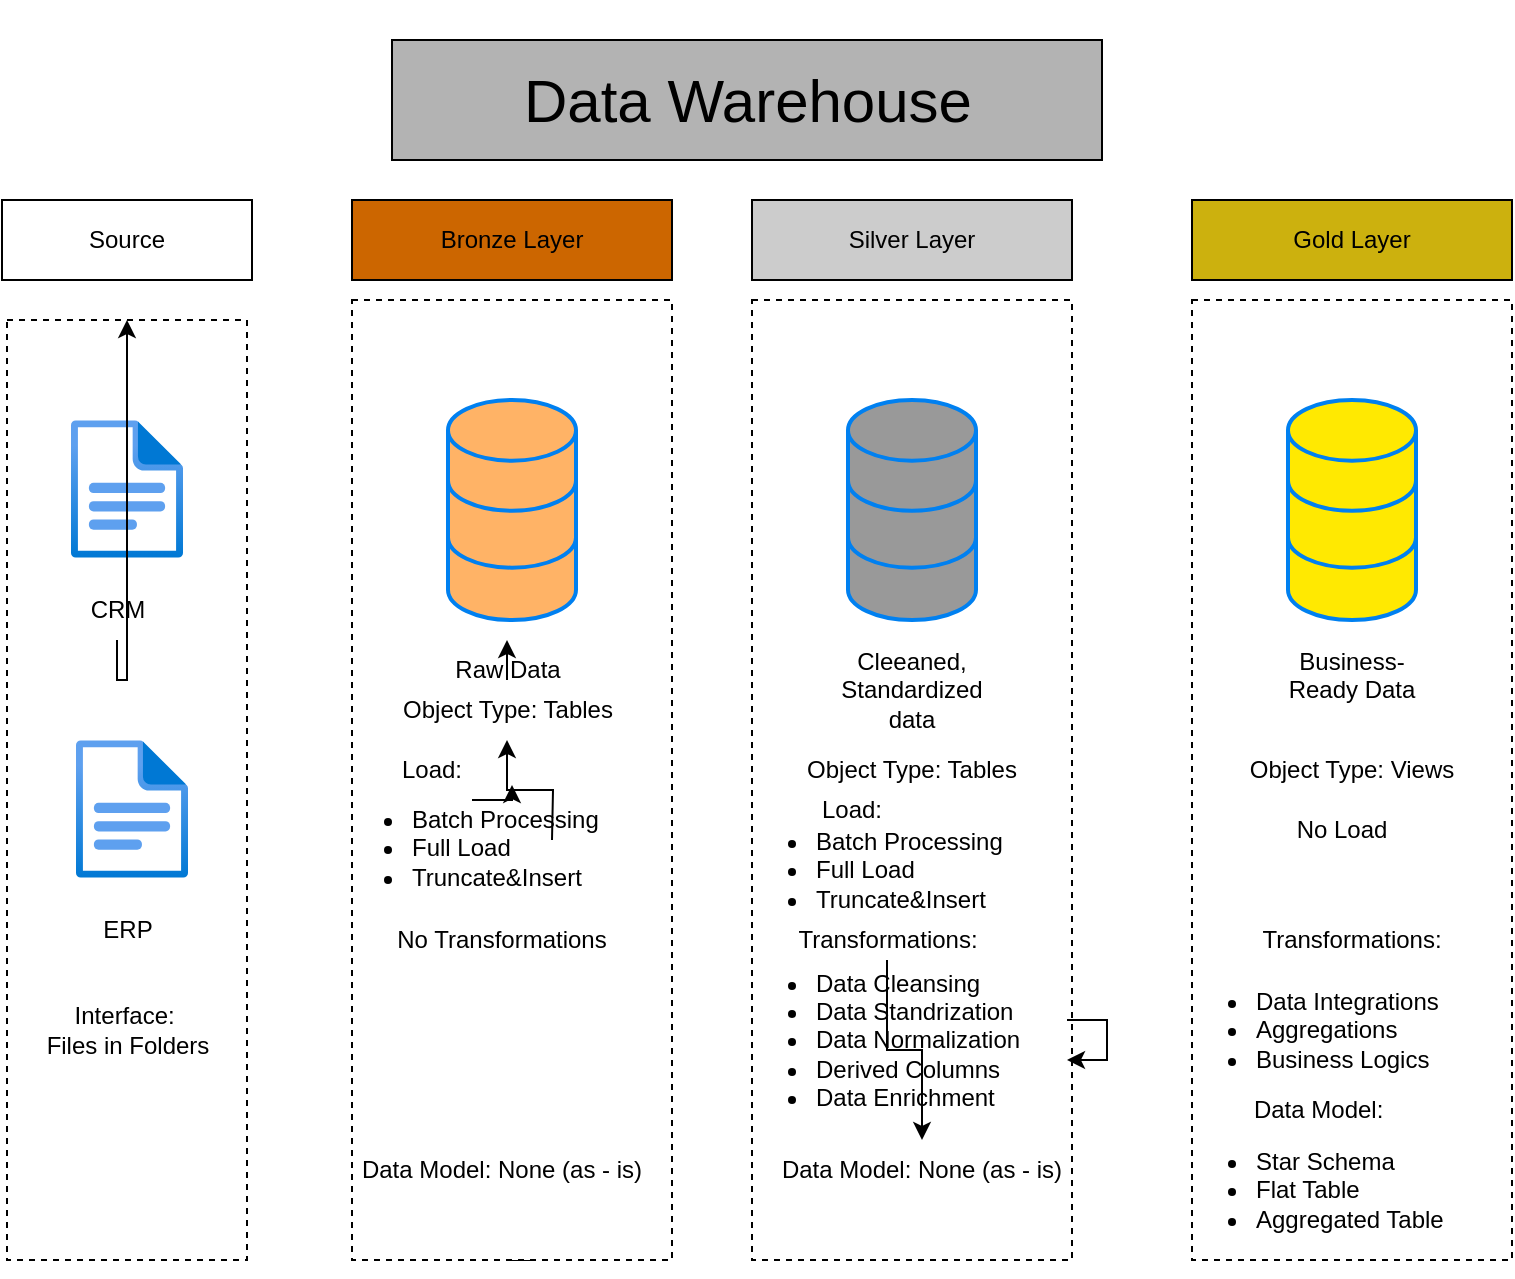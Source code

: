 <mxfile version="28.2.5">
  <diagram name="Page-1" id="uk0p3cGCQRxYeqAQd29r">
    <mxGraphModel dx="1489" dy="894" grid="1" gridSize="10" guides="1" tooltips="1" connect="1" arrows="1" fold="1" page="1" pageScale="1" pageWidth="850" pageHeight="1100" background="#ffffff" math="0" shadow="0">
      <root>
        <mxCell id="0" />
        <mxCell id="1" parent="0" />
        <mxCell id="6zI-GJiDNZlxGQm6XWn--1" value="" style="rounded=0;whiteSpace=wrap;html=1;fillColor=#FFFFFF;dashed=1;strokeColor=#000000;" vertex="1" parent="1">
          <mxGeometry x="42.5" y="170" width="120" height="470" as="geometry" />
        </mxCell>
        <mxCell id="6zI-GJiDNZlxGQm6XWn--36" style="edgeStyle=orthogonalEdgeStyle;rounded=0;orthogonalLoop=1;jettySize=auto;html=1;exitX=0.5;exitY=1;exitDx=0;exitDy=0;" edge="1" parent="1" source="6zI-GJiDNZlxGQm6XWn--2">
          <mxGeometry relative="1" as="geometry">
            <mxPoint x="305" y="620" as="targetPoint" />
          </mxGeometry>
        </mxCell>
        <mxCell id="6zI-GJiDNZlxGQm6XWn--2" value="" style="rounded=0;whiteSpace=wrap;html=1;fillColor=#FFFFFF;dashed=1;strokeColor=#000000;" vertex="1" parent="1">
          <mxGeometry x="215" y="160" width="160" height="480" as="geometry" />
        </mxCell>
        <mxCell id="6zI-GJiDNZlxGQm6XWn--3" value="" style="rounded=0;whiteSpace=wrap;html=1;fillColor=#FFFFFF;dashed=1;strokeColor=#000000;" vertex="1" parent="1">
          <mxGeometry x="415" y="160" width="160" height="480" as="geometry" />
        </mxCell>
        <mxCell id="6zI-GJiDNZlxGQm6XWn--4" value="" style="rounded=0;whiteSpace=wrap;html=1;fillColor=#FFFFFF;dashed=1;strokeColor=#000000;" vertex="1" parent="1">
          <mxGeometry x="635" y="160" width="160" height="480" as="geometry" />
        </mxCell>
        <mxCell id="6zI-GJiDNZlxGQm6XWn--5" value="Source" style="rounded=0;whiteSpace=wrap;html=1;fillColor=#FFFFFF;strokeColor=#000000;fontColor=#000000;" vertex="1" parent="1">
          <mxGeometry x="40" y="110" width="125" height="40" as="geometry" />
        </mxCell>
        <mxCell id="6zI-GJiDNZlxGQm6XWn--6" value="Bronze Layer" style="rounded=0;whiteSpace=wrap;html=1;fillColor=#CC6600;" vertex="1" parent="1">
          <mxGeometry x="215" y="110" width="160" height="40" as="geometry" />
        </mxCell>
        <mxCell id="6zI-GJiDNZlxGQm6XWn--7" value="Silver Layer" style="rounded=0;whiteSpace=wrap;html=1;fillColor=#CCCCCC;" vertex="1" parent="1">
          <mxGeometry x="415" y="110" width="160" height="40" as="geometry" />
        </mxCell>
        <mxCell id="6zI-GJiDNZlxGQm6XWn--8" value="Gold Layer" style="rounded=0;whiteSpace=wrap;html=1;fillColor=#CCB10E;" vertex="1" parent="1">
          <mxGeometry x="635" y="110" width="160" height="40" as="geometry" />
        </mxCell>
        <mxCell id="6zI-GJiDNZlxGQm6XWn--10" value="" style="image;aspect=fixed;html=1;points=[];align=center;fontSize=12;image=img/lib/azure2/general/File.svg;" vertex="1" parent="1">
          <mxGeometry x="74.5" y="220" width="56.0" height="69" as="geometry" />
        </mxCell>
        <mxCell id="6zI-GJiDNZlxGQm6XWn--11" value="" style="image;aspect=fixed;html=1;points=[];align=center;fontSize=12;image=img/lib/azure2/general/File.svg;" vertex="1" parent="1">
          <mxGeometry x="77" y="380" width="56.0" height="69" as="geometry" />
        </mxCell>
        <mxCell id="6zI-GJiDNZlxGQm6XWn--12" value="" style="html=1;verticalLabelPosition=bottom;align=center;labelBackgroundColor=#FF9933;verticalAlign=top;strokeWidth=2;strokeColor=#0080F0;shadow=0;dashed=0;shape=mxgraph.ios7.icons.data;fillColor=#FFB366;" vertex="1" parent="1">
          <mxGeometry x="263" y="210" width="64" height="110" as="geometry" />
        </mxCell>
        <mxCell id="6zI-GJiDNZlxGQm6XWn--13" value="" style="html=1;verticalLabelPosition=bottom;align=center;labelBackgroundColor=#FF9933;verticalAlign=top;strokeWidth=2;strokeColor=#0080F0;shadow=0;dashed=0;shape=mxgraph.ios7.icons.data;fillColor=#999999;" vertex="1" parent="1">
          <mxGeometry x="463" y="210" width="64" height="110" as="geometry" />
        </mxCell>
        <mxCell id="6zI-GJiDNZlxGQm6XWn--14" value="" style="html=1;verticalLabelPosition=bottom;align=center;labelBackgroundColor=#FF9933;verticalAlign=top;strokeWidth=2;strokeColor=#0080F0;shadow=0;dashed=0;shape=mxgraph.ios7.icons.data;fillColor=#FFE901;" vertex="1" parent="1">
          <mxGeometry x="683" y="210" width="64" height="110" as="geometry" />
        </mxCell>
        <mxCell id="6zI-GJiDNZlxGQm6XWn--15" value="Raw Data" style="text;strokeColor=none;align=center;fillColor=none;html=1;verticalAlign=middle;whiteSpace=wrap;rounded=0;fontColor=#000000;" vertex="1" parent="1">
          <mxGeometry x="263" y="330" width="60" height="30" as="geometry" />
        </mxCell>
        <mxCell id="6zI-GJiDNZlxGQm6XWn--16" value="Cleeaned, Standardized data" style="text;strokeColor=none;align=center;fillColor=none;html=1;verticalAlign=middle;whiteSpace=wrap;rounded=0;fontColor=#000000;" vertex="1" parent="1">
          <mxGeometry x="465" y="340" width="60" height="30" as="geometry" />
        </mxCell>
        <mxCell id="6zI-GJiDNZlxGQm6XWn--17" value="Business-Ready Data&lt;div&gt;&lt;br&gt;&lt;/div&gt;" style="text;strokeColor=none;align=center;fillColor=none;html=1;verticalAlign=middle;whiteSpace=wrap;rounded=0;fontColor=#000000;" vertex="1" parent="1">
          <mxGeometry x="675" y="340" width="80" height="30" as="geometry" />
        </mxCell>
        <mxCell id="6zI-GJiDNZlxGQm6XWn--19" value="" style="edgeStyle=orthogonalEdgeStyle;rounded=0;orthogonalLoop=1;jettySize=auto;html=1;" edge="1" parent="1" source="6zI-GJiDNZlxGQm6XWn--20" target="6zI-GJiDNZlxGQm6XWn--15">
          <mxGeometry relative="1" as="geometry">
            <mxPoint x="315" y="430" as="sourcePoint" />
          </mxGeometry>
        </mxCell>
        <mxCell id="6zI-GJiDNZlxGQm6XWn--21" value="" style="edgeStyle=orthogonalEdgeStyle;rounded=0;orthogonalLoop=1;jettySize=auto;html=1;" edge="1" parent="1" target="6zI-GJiDNZlxGQm6XWn--20">
          <mxGeometry relative="1" as="geometry">
            <mxPoint x="315" y="430" as="sourcePoint" />
            <mxPoint x="293" y="360" as="targetPoint" />
          </mxGeometry>
        </mxCell>
        <mxCell id="6zI-GJiDNZlxGQm6XWn--20" value="Object Type: Tables" style="text;strokeColor=none;align=center;fillColor=none;html=1;verticalAlign=middle;whiteSpace=wrap;rounded=0;fontColor=#000000;" vertex="1" parent="1">
          <mxGeometry x="237.5" y="350" width="110" height="30" as="geometry" />
        </mxCell>
        <mxCell id="6zI-GJiDNZlxGQm6XWn--22" value="Load:" style="text;strokeColor=none;align=center;fillColor=none;html=1;verticalAlign=middle;whiteSpace=wrap;rounded=0;fontColor=#000000;" vertex="1" parent="1">
          <mxGeometry x="215" y="380" width="80" height="30" as="geometry" />
        </mxCell>
        <mxCell id="6zI-GJiDNZlxGQm6XWn--23" style="edgeStyle=orthogonalEdgeStyle;rounded=0;orthogonalLoop=1;jettySize=auto;html=1;exitX=0.75;exitY=1;exitDx=0;exitDy=0;entryX=1;entryY=0.75;entryDx=0;entryDy=0;" edge="1" parent="1" source="6zI-GJiDNZlxGQm6XWn--22" target="6zI-GJiDNZlxGQm6XWn--22">
          <mxGeometry relative="1" as="geometry" />
        </mxCell>
        <mxCell id="6zI-GJiDNZlxGQm6XWn--24" value="Data Model: None (as - is)" style="text;strokeColor=none;align=center;fillColor=none;html=1;verticalAlign=middle;whiteSpace=wrap;rounded=0;fontColor=#000000;" vertex="1" parent="1">
          <mxGeometry x="215" y="580" width="150" height="30" as="geometry" />
        </mxCell>
        <mxCell id="6zI-GJiDNZlxGQm6XWn--25" value="No Transformations" style="text;strokeColor=none;align=center;fillColor=none;html=1;verticalAlign=middle;whiteSpace=wrap;rounded=0;fontColor=#000000;" vertex="1" parent="1">
          <mxGeometry x="235" y="470" width="110" height="20" as="geometry" />
        </mxCell>
        <mxCell id="6zI-GJiDNZlxGQm6XWn--26" value="&lt;div&gt;&lt;ul&gt;&lt;li&gt;Batch Processing&lt;/li&gt;&lt;li&gt;Full Load&lt;/li&gt;&lt;li&gt;Truncate&amp;amp;Insert&lt;/li&gt;&lt;/ul&gt;&lt;/div&gt;" style="text;strokeColor=none;align=left;fillColor=none;html=1;verticalAlign=middle;whiteSpace=wrap;rounded=0;fontColor=#000000;" vertex="1" parent="1">
          <mxGeometry x="202.5" y="419" width="155" height="30" as="geometry" />
        </mxCell>
        <mxCell id="6zI-GJiDNZlxGQm6XWn--28" value="Data Model: None (as - is)" style="text;strokeColor=none;align=center;fillColor=none;html=1;verticalAlign=middle;whiteSpace=wrap;rounded=0;fontColor=#000000;" vertex="1" parent="1">
          <mxGeometry x="425" y="580" width="150" height="30" as="geometry" />
        </mxCell>
        <mxCell id="6zI-GJiDNZlxGQm6XWn--29" value="Object Type: Tables" style="text;strokeColor=none;align=center;fillColor=none;html=1;verticalAlign=middle;whiteSpace=wrap;rounded=0;fontColor=#000000;" vertex="1" parent="1">
          <mxGeometry x="440" y="380" width="110" height="30" as="geometry" />
        </mxCell>
        <mxCell id="6zI-GJiDNZlxGQm6XWn--30" value="Load:" style="text;strokeColor=none;align=center;fillColor=none;html=1;verticalAlign=middle;whiteSpace=wrap;rounded=0;fontColor=#000000;" vertex="1" parent="1">
          <mxGeometry x="425" y="399.5" width="80" height="30" as="geometry" />
        </mxCell>
        <mxCell id="6zI-GJiDNZlxGQm6XWn--31" value="&lt;div&gt;&lt;ul&gt;&lt;li&gt;Batch Processing&lt;/li&gt;&lt;li&gt;Full Load&lt;/li&gt;&lt;li&gt;Truncate&amp;amp;Insert&lt;/li&gt;&lt;/ul&gt;&lt;/div&gt;" style="text;strokeColor=none;align=left;fillColor=none;html=1;verticalAlign=middle;whiteSpace=wrap;rounded=0;fontColor=#000000;" vertex="1" parent="1">
          <mxGeometry x="405" y="429.5" width="155" height="30" as="geometry" />
        </mxCell>
        <mxCell id="6zI-GJiDNZlxGQm6XWn--33" value="" style="edgeStyle=orthogonalEdgeStyle;rounded=0;orthogonalLoop=1;jettySize=auto;html=1;" edge="1" parent="1" source="6zI-GJiDNZlxGQm6XWn--32" target="6zI-GJiDNZlxGQm6XWn--28">
          <mxGeometry relative="1" as="geometry" />
        </mxCell>
        <mxCell id="6zI-GJiDNZlxGQm6XWn--32" value="Transformations:" style="text;strokeColor=none;align=center;fillColor=none;html=1;verticalAlign=middle;whiteSpace=wrap;rounded=0;fontColor=#000000;" vertex="1" parent="1">
          <mxGeometry x="427.5" y="470" width="110" height="20" as="geometry" />
        </mxCell>
        <mxCell id="6zI-GJiDNZlxGQm6XWn--34" value="&lt;ul&gt;&lt;li&gt;Data Cleansing&lt;/li&gt;&lt;li&gt;Data Standrization&lt;/li&gt;&lt;li&gt;Data Normalization&lt;/li&gt;&lt;li&gt;Derived Columns&lt;/li&gt;&lt;li&gt;Data Enrichment&lt;/li&gt;&lt;/ul&gt;" style="text;strokeColor=none;align=left;fillColor=none;html=1;verticalAlign=middle;whiteSpace=wrap;rounded=0;fontColor=#000000;" vertex="1" parent="1">
          <mxGeometry x="405" y="520" width="167.5" height="20" as="geometry" />
        </mxCell>
        <mxCell id="6zI-GJiDNZlxGQm6XWn--37" style="edgeStyle=orthogonalEdgeStyle;rounded=0;orthogonalLoop=1;jettySize=auto;html=1;" edge="1" parent="1" source="6zI-GJiDNZlxGQm6XWn--34" target="6zI-GJiDNZlxGQm6XWn--34">
          <mxGeometry relative="1" as="geometry" />
        </mxCell>
        <mxCell id="6zI-GJiDNZlxGQm6XWn--38" value="Data Model:&amp;nbsp;" style="text;strokeColor=none;align=center;fillColor=none;html=1;verticalAlign=middle;whiteSpace=wrap;rounded=0;fontColor=#000000;" vertex="1" parent="1">
          <mxGeometry x="625" y="550" width="150" height="30" as="geometry" />
        </mxCell>
        <mxCell id="6zI-GJiDNZlxGQm6XWn--39" value="&lt;div&gt;&lt;ul&gt;&lt;li&gt;Data Integrations&lt;/li&gt;&lt;li&gt;Aggregations&lt;/li&gt;&lt;li&gt;Business Logics&lt;/li&gt;&lt;/ul&gt;&lt;/div&gt;" style="text;strokeColor=none;align=left;fillColor=none;html=1;verticalAlign=middle;whiteSpace=wrap;rounded=0;fontColor=#000000;" vertex="1" parent="1">
          <mxGeometry x="625" y="510" width="150" height="30" as="geometry" />
        </mxCell>
        <mxCell id="6zI-GJiDNZlxGQm6XWn--40" value="Transformations:" style="text;strokeColor=none;align=center;fillColor=none;html=1;verticalAlign=middle;whiteSpace=wrap;rounded=0;fontColor=#000000;" vertex="1" parent="1">
          <mxGeometry x="640" y="465" width="150" height="30" as="geometry" />
        </mxCell>
        <mxCell id="6zI-GJiDNZlxGQm6XWn--41" value="No Load" style="text;strokeColor=none;align=center;fillColor=none;html=1;verticalAlign=middle;whiteSpace=wrap;rounded=0;fontColor=#000000;" vertex="1" parent="1">
          <mxGeometry x="635" y="410" width="150" height="30" as="geometry" />
        </mxCell>
        <mxCell id="6zI-GJiDNZlxGQm6XWn--42" value="Object Type: Views" style="text;strokeColor=none;align=center;fillColor=none;html=1;verticalAlign=middle;whiteSpace=wrap;rounded=0;fontColor=#000000;" vertex="1" parent="1">
          <mxGeometry x="640" y="380" width="150" height="30" as="geometry" />
        </mxCell>
        <mxCell id="6zI-GJiDNZlxGQm6XWn--43" value="&lt;ul&gt;&lt;li&gt;Star Schema&lt;/li&gt;&lt;li&gt;Flat Table&lt;/li&gt;&lt;li&gt;Aggregated Table&lt;/li&gt;&lt;/ul&gt;" style="text;strokeColor=none;align=left;fillColor=none;html=1;verticalAlign=middle;whiteSpace=wrap;rounded=0;fontColor=#000000;" vertex="1" parent="1">
          <mxGeometry x="625" y="590" width="150" height="30" as="geometry" />
        </mxCell>
        <mxCell id="6zI-GJiDNZlxGQm6XWn--47" style="edgeStyle=orthogonalEdgeStyle;rounded=0;orthogonalLoop=1;jettySize=auto;html=1;exitX=0.5;exitY=1;exitDx=0;exitDy=0;" edge="1" parent="1" source="6zI-GJiDNZlxGQm6XWn--45" target="6zI-GJiDNZlxGQm6XWn--1">
          <mxGeometry relative="1" as="geometry" />
        </mxCell>
        <mxCell id="6zI-GJiDNZlxGQm6XWn--45" value="CRM" style="text;strokeColor=none;align=center;fillColor=none;html=1;verticalAlign=middle;whiteSpace=wrap;rounded=0;fontColor=#000000;" vertex="1" parent="1">
          <mxGeometry x="42.5" y="300" width="110" height="30" as="geometry" />
        </mxCell>
        <mxCell id="6zI-GJiDNZlxGQm6XWn--46" value="ERP" style="text;strokeColor=none;align=center;fillColor=none;html=1;verticalAlign=middle;whiteSpace=wrap;rounded=0;fontColor=#000000;" vertex="1" parent="1">
          <mxGeometry x="47.5" y="459.5" width="110" height="30" as="geometry" />
        </mxCell>
        <mxCell id="6zI-GJiDNZlxGQm6XWn--48" value="Interface:&amp;nbsp;&lt;div&gt;Files in Folders&lt;/div&gt;" style="text;strokeColor=none;align=center;fillColor=none;html=1;verticalAlign=middle;whiteSpace=wrap;rounded=0;fontColor=#000000;" vertex="1" parent="1">
          <mxGeometry x="47.5" y="510" width="110" height="30" as="geometry" />
        </mxCell>
        <mxCell id="6zI-GJiDNZlxGQm6XWn--50" value="" style="rounded=0;whiteSpace=wrap;html=1;fontColor=#808080;fillColor=#B3B3B3;" vertex="1" parent="1">
          <mxGeometry x="235" y="30" width="355" height="60" as="geometry" />
        </mxCell>
        <mxCell id="6zI-GJiDNZlxGQm6XWn--49" value="&lt;font style=&quot;font-size: 30px;&quot;&gt;Data Warehouse&lt;/font&gt;" style="text;strokeColor=none;align=center;fillColor=none;html=1;verticalAlign=middle;whiteSpace=wrap;rounded=0;fontColor=#000000;" vertex="1" parent="1">
          <mxGeometry x="283.75" y="10" width="257.5" height="100" as="geometry" />
        </mxCell>
      </root>
    </mxGraphModel>
  </diagram>
</mxfile>
